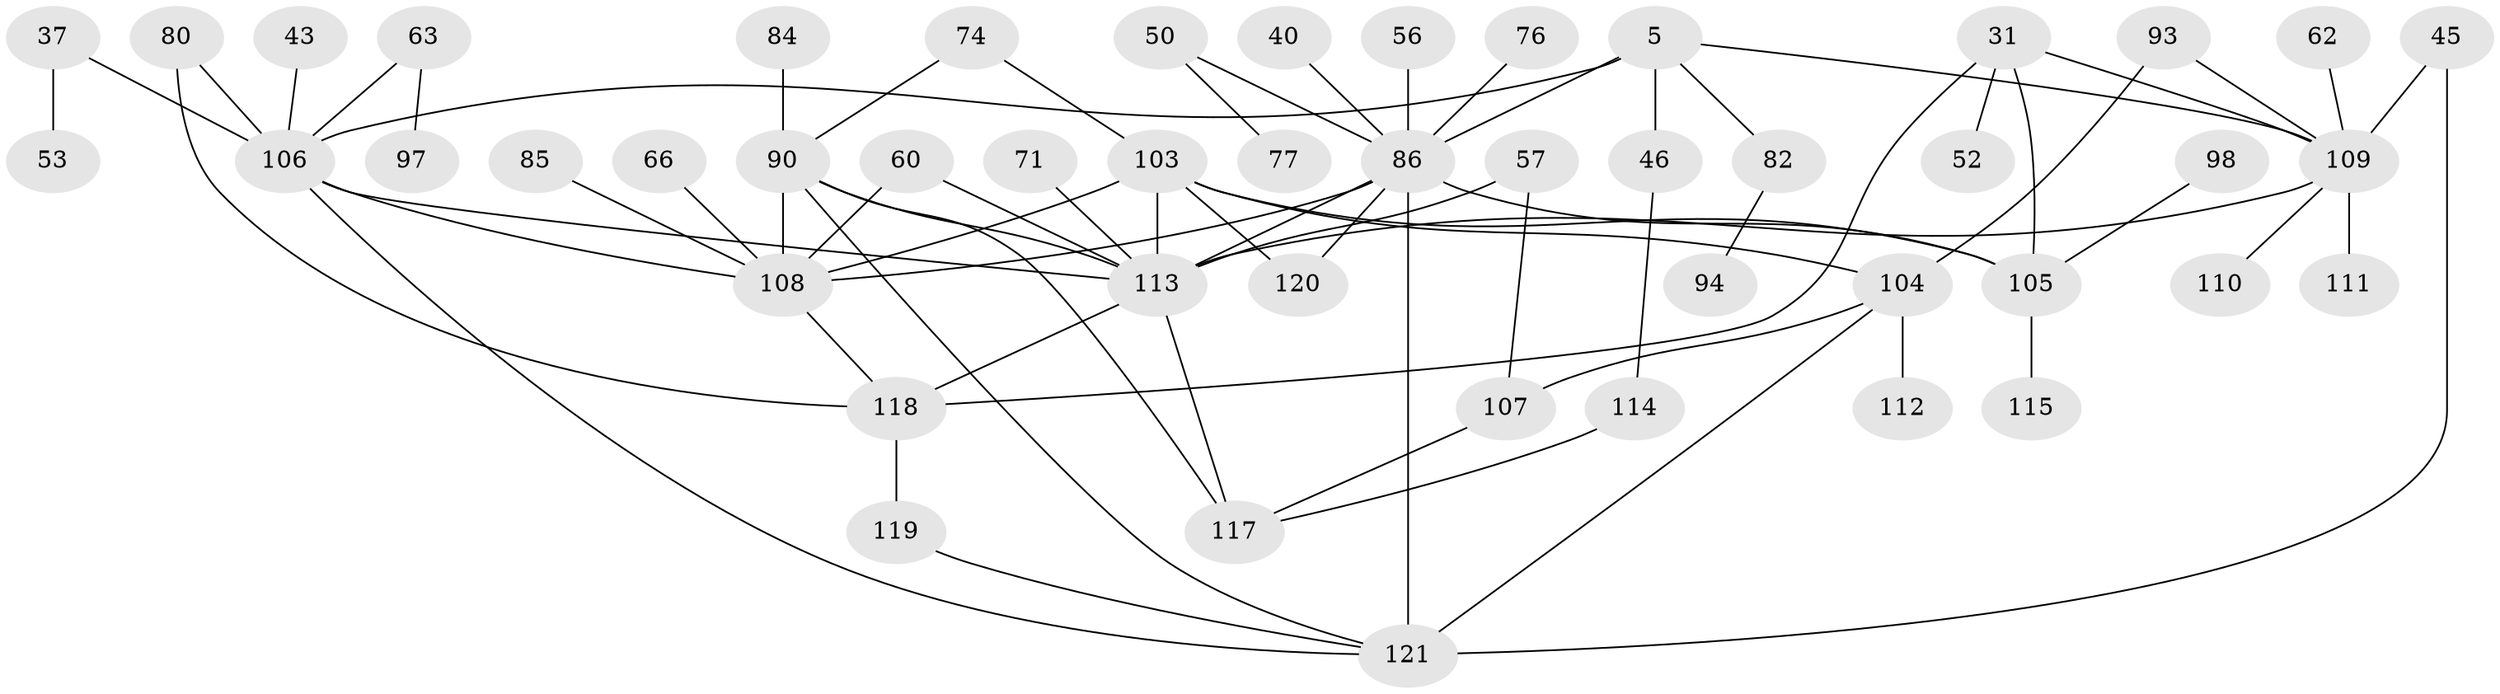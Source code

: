// original degree distribution, {6: 0.03305785123966942, 7: 0.024793388429752067, 8: 0.01652892561983471, 3: 0.2727272727272727, 9: 0.008264462809917356, 2: 0.2975206611570248, 4: 0.10743801652892562, 5: 0.04132231404958678, 1: 0.19834710743801653}
// Generated by graph-tools (version 1.1) at 2025/45/03/04/25 21:45:44]
// undirected, 48 vertices, 70 edges
graph export_dot {
graph [start="1"]
  node [color=gray90,style=filled];
  5;
  31;
  37;
  40;
  43;
  45;
  46 [super="+14"];
  50 [super="+21"];
  52;
  53;
  56;
  57;
  60;
  62;
  63;
  66;
  71;
  74;
  76;
  77;
  80;
  82 [super="+10"];
  84;
  85;
  86 [super="+4+75+61"];
  90 [super="+55+67"];
  93;
  94;
  97;
  98;
  103 [super="+101"];
  104 [super="+58+70+99"];
  105 [super="+20+27+30+92+69"];
  106 [super="+41+25+36"];
  107 [super="+26"];
  108 [super="+33+100+54+102"];
  109 [super="+39"];
  110;
  111;
  112;
  113 [super="+87+83+96"];
  114;
  115;
  117 [super="+15"];
  118 [super="+11+59+89"];
  119;
  120;
  121 [super="+116"];
  5 -- 109 [weight=2];
  5 -- 86;
  5 -- 106 [weight=3];
  5 -- 82;
  5 -- 46;
  31 -- 52;
  31 -- 118;
  31 -- 109;
  31 -- 105;
  37 -- 53;
  37 -- 106;
  40 -- 86;
  43 -- 106;
  45 -- 109;
  45 -- 121;
  46 -- 114;
  50 -- 77;
  50 -- 86;
  56 -- 86;
  57 -- 107;
  57 -- 113;
  60 -- 108;
  60 -- 113;
  62 -- 109;
  63 -- 97;
  63 -- 106;
  66 -- 108;
  71 -- 113;
  74 -- 90;
  74 -- 103;
  76 -- 86;
  80 -- 106;
  80 -- 118;
  82 -- 94;
  84 -- 90;
  85 -- 108;
  86 -- 120;
  86 -- 105 [weight=2];
  86 -- 121 [weight=2];
  86 -- 113 [weight=5];
  86 -- 108 [weight=3];
  90 -- 117;
  90 -- 121;
  90 -- 108;
  90 -- 113;
  93 -- 109;
  93 -- 104;
  98 -- 105;
  103 -- 120;
  103 -- 105 [weight=2];
  103 -- 104;
  103 -- 108;
  103 -- 113 [weight=3];
  104 -- 121 [weight=2];
  104 -- 107 [weight=2];
  104 -- 112;
  105 -- 115;
  106 -- 108 [weight=5];
  106 -- 121;
  106 -- 113 [weight=3];
  107 -- 117 [weight=2];
  108 -- 118 [weight=2];
  109 -- 111;
  109 -- 110;
  109 -- 113;
  113 -- 118 [weight=4];
  113 -- 117 [weight=2];
  114 -- 117;
  118 -- 119;
  119 -- 121;
}
